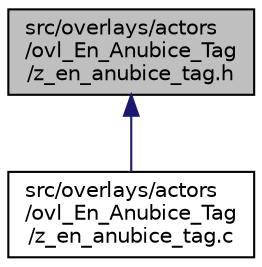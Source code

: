 digraph "src/overlays/actors/ovl_En_Anubice_Tag/z_en_anubice_tag.h"
{
 // LATEX_PDF_SIZE
  edge [fontname="Helvetica",fontsize="10",labelfontname="Helvetica",labelfontsize="10"];
  node [fontname="Helvetica",fontsize="10",shape=record];
  Node1 [label="src/overlays/actors\l/ovl_En_Anubice_Tag\l/z_en_anubice_tag.h",height=0.2,width=0.4,color="black", fillcolor="grey75", style="filled", fontcolor="black",tooltip=" "];
  Node1 -> Node2 [dir="back",color="midnightblue",fontsize="10",style="solid",fontname="Helvetica"];
  Node2 [label="src/overlays/actors\l/ovl_En_Anubice_Tag\l/z_en_anubice_tag.c",height=0.2,width=0.4,color="black", fillcolor="white", style="filled",URL="$dc/d19/z__en__anubice__tag_8c.html",tooltip=" "];
}
